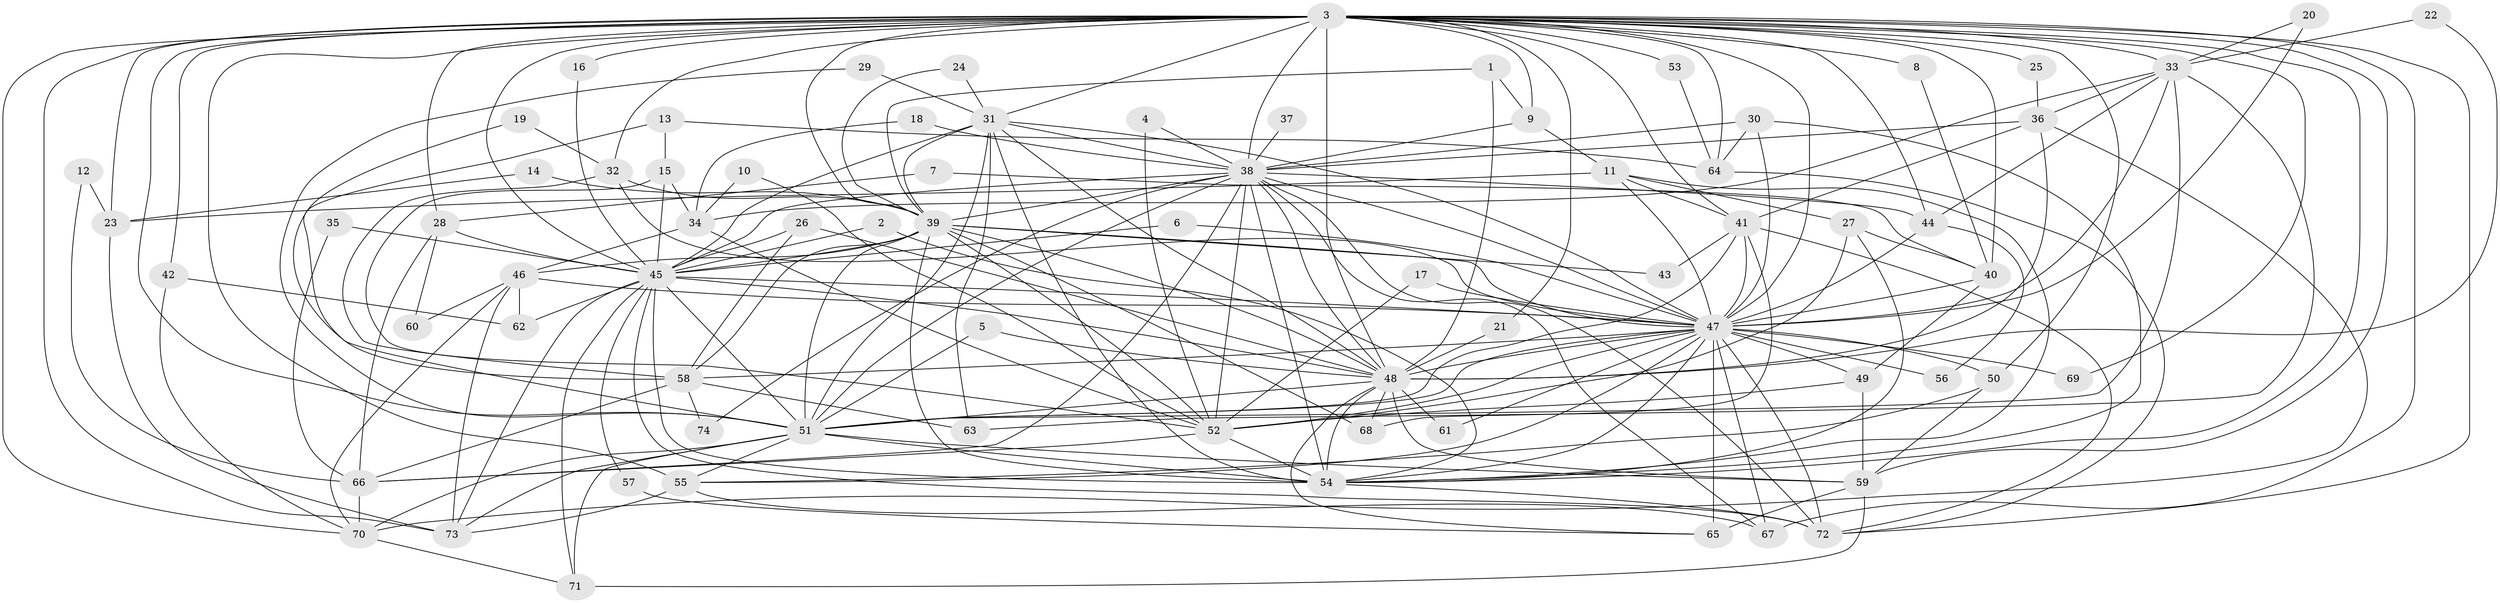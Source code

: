 // original degree distribution, {30: 0.006802721088435374, 21: 0.006802721088435374, 33: 0.006802721088435374, 22: 0.02040816326530612, 19: 0.013605442176870748, 14: 0.006802721088435374, 26: 0.006802721088435374, 5: 0.047619047619047616, 10: 0.013605442176870748, 3: 0.17006802721088435, 2: 0.5578231292517006, 8: 0.02040816326530612, 4: 0.061224489795918366, 6: 0.047619047619047616, 7: 0.013605442176870748}
// Generated by graph-tools (version 1.1) at 2025/25/03/09/25 03:25:42]
// undirected, 74 vertices, 213 edges
graph export_dot {
graph [start="1"]
  node [color=gray90,style=filled];
  1;
  2;
  3;
  4;
  5;
  6;
  7;
  8;
  9;
  10;
  11;
  12;
  13;
  14;
  15;
  16;
  17;
  18;
  19;
  20;
  21;
  22;
  23;
  24;
  25;
  26;
  27;
  28;
  29;
  30;
  31;
  32;
  33;
  34;
  35;
  36;
  37;
  38;
  39;
  40;
  41;
  42;
  43;
  44;
  45;
  46;
  47;
  48;
  49;
  50;
  51;
  52;
  53;
  54;
  55;
  56;
  57;
  58;
  59;
  60;
  61;
  62;
  63;
  64;
  65;
  66;
  67;
  68;
  69;
  70;
  71;
  72;
  73;
  74;
  1 -- 9 [weight=1.0];
  1 -- 39 [weight=1.0];
  1 -- 48 [weight=1.0];
  2 -- 45 [weight=1.0];
  2 -- 54 [weight=1.0];
  3 -- 8 [weight=1.0];
  3 -- 9 [weight=1.0];
  3 -- 16 [weight=1.0];
  3 -- 21 [weight=1.0];
  3 -- 23 [weight=1.0];
  3 -- 25 [weight=1.0];
  3 -- 28 [weight=2.0];
  3 -- 31 [weight=2.0];
  3 -- 32 [weight=1.0];
  3 -- 33 [weight=1.0];
  3 -- 38 [weight=3.0];
  3 -- 39 [weight=2.0];
  3 -- 40 [weight=3.0];
  3 -- 41 [weight=1.0];
  3 -- 42 [weight=1.0];
  3 -- 44 [weight=1.0];
  3 -- 45 [weight=2.0];
  3 -- 47 [weight=2.0];
  3 -- 48 [weight=4.0];
  3 -- 50 [weight=1.0];
  3 -- 51 [weight=2.0];
  3 -- 53 [weight=1.0];
  3 -- 54 [weight=3.0];
  3 -- 55 [weight=1.0];
  3 -- 59 [weight=1.0];
  3 -- 64 [weight=1.0];
  3 -- 67 [weight=2.0];
  3 -- 69 [weight=1.0];
  3 -- 70 [weight=1.0];
  3 -- 72 [weight=1.0];
  3 -- 73 [weight=2.0];
  4 -- 38 [weight=1.0];
  4 -- 52 [weight=1.0];
  5 -- 48 [weight=1.0];
  5 -- 51 [weight=1.0];
  6 -- 45 [weight=1.0];
  6 -- 47 [weight=1.0];
  7 -- 28 [weight=1.0];
  7 -- 40 [weight=1.0];
  8 -- 40 [weight=1.0];
  9 -- 11 [weight=1.0];
  9 -- 38 [weight=1.0];
  10 -- 34 [weight=1.0];
  10 -- 52 [weight=1.0];
  11 -- 23 [weight=1.0];
  11 -- 27 [weight=1.0];
  11 -- 41 [weight=1.0];
  11 -- 47 [weight=1.0];
  11 -- 54 [weight=1.0];
  12 -- 23 [weight=1.0];
  12 -- 66 [weight=1.0];
  13 -- 15 [weight=1.0];
  13 -- 51 [weight=1.0];
  13 -- 64 [weight=1.0];
  14 -- 23 [weight=1.0];
  14 -- 39 [weight=1.0];
  15 -- 34 [weight=1.0];
  15 -- 45 [weight=1.0];
  15 -- 52 [weight=1.0];
  16 -- 45 [weight=1.0];
  17 -- 47 [weight=1.0];
  17 -- 52 [weight=1.0];
  18 -- 34 [weight=1.0];
  18 -- 38 [weight=1.0];
  19 -- 32 [weight=1.0];
  19 -- 58 [weight=1.0];
  20 -- 33 [weight=1.0];
  20 -- 47 [weight=1.0];
  21 -- 48 [weight=1.0];
  22 -- 33 [weight=1.0];
  22 -- 48 [weight=1.0];
  23 -- 73 [weight=1.0];
  24 -- 31 [weight=1.0];
  24 -- 39 [weight=1.0];
  25 -- 36 [weight=1.0];
  26 -- 45 [weight=1.0];
  26 -- 48 [weight=1.0];
  26 -- 58 [weight=1.0];
  27 -- 40 [weight=1.0];
  27 -- 52 [weight=1.0];
  27 -- 54 [weight=1.0];
  28 -- 45 [weight=1.0];
  28 -- 60 [weight=1.0];
  28 -- 66 [weight=1.0];
  29 -- 31 [weight=1.0];
  29 -- 51 [weight=1.0];
  30 -- 38 [weight=1.0];
  30 -- 47 [weight=1.0];
  30 -- 54 [weight=1.0];
  30 -- 64 [weight=1.0];
  31 -- 38 [weight=1.0];
  31 -- 39 [weight=1.0];
  31 -- 45 [weight=2.0];
  31 -- 47 [weight=1.0];
  31 -- 48 [weight=1.0];
  31 -- 51 [weight=2.0];
  31 -- 54 [weight=1.0];
  31 -- 63 [weight=1.0];
  32 -- 39 [weight=1.0];
  32 -- 47 [weight=1.0];
  32 -- 58 [weight=1.0];
  33 -- 34 [weight=1.0];
  33 -- 36 [weight=1.0];
  33 -- 44 [weight=1.0];
  33 -- 47 [weight=2.0];
  33 -- 51 [weight=1.0];
  33 -- 63 [weight=1.0];
  34 -- 46 [weight=1.0];
  34 -- 52 [weight=1.0];
  35 -- 45 [weight=1.0];
  35 -- 66 [weight=1.0];
  36 -- 38 [weight=1.0];
  36 -- 41 [weight=1.0];
  36 -- 48 [weight=1.0];
  36 -- 70 [weight=1.0];
  37 -- 38 [weight=1.0];
  38 -- 39 [weight=2.0];
  38 -- 44 [weight=1.0];
  38 -- 45 [weight=1.0];
  38 -- 47 [weight=1.0];
  38 -- 48 [weight=1.0];
  38 -- 51 [weight=1.0];
  38 -- 52 [weight=1.0];
  38 -- 54 [weight=2.0];
  38 -- 66 [weight=1.0];
  38 -- 67 [weight=1.0];
  38 -- 72 [weight=1.0];
  38 -- 74 [weight=1.0];
  39 -- 43 [weight=1.0];
  39 -- 45 [weight=1.0];
  39 -- 46 [weight=1.0];
  39 -- 47 [weight=1.0];
  39 -- 48 [weight=1.0];
  39 -- 51 [weight=2.0];
  39 -- 52 [weight=1.0];
  39 -- 54 [weight=2.0];
  39 -- 58 [weight=1.0];
  39 -- 68 [weight=1.0];
  40 -- 47 [weight=1.0];
  40 -- 49 [weight=1.0];
  41 -- 43 [weight=1.0];
  41 -- 47 [weight=1.0];
  41 -- 51 [weight=1.0];
  41 -- 68 [weight=1.0];
  41 -- 72 [weight=1.0];
  42 -- 62 [weight=1.0];
  42 -- 70 [weight=1.0];
  44 -- 47 [weight=1.0];
  44 -- 56 [weight=1.0];
  45 -- 47 [weight=1.0];
  45 -- 48 [weight=2.0];
  45 -- 51 [weight=1.0];
  45 -- 54 [weight=1.0];
  45 -- 57 [weight=1.0];
  45 -- 62 [weight=1.0];
  45 -- 71 [weight=1.0];
  45 -- 72 [weight=1.0];
  45 -- 73 [weight=1.0];
  46 -- 47 [weight=1.0];
  46 -- 60 [weight=1.0];
  46 -- 62 [weight=1.0];
  46 -- 70 [weight=1.0];
  46 -- 73 [weight=1.0];
  47 -- 48 [weight=2.0];
  47 -- 49 [weight=1.0];
  47 -- 50 [weight=1.0];
  47 -- 51 [weight=1.0];
  47 -- 52 [weight=1.0];
  47 -- 54 [weight=1.0];
  47 -- 55 [weight=1.0];
  47 -- 56 [weight=1.0];
  47 -- 58 [weight=1.0];
  47 -- 61 [weight=1.0];
  47 -- 65 [weight=1.0];
  47 -- 67 [weight=1.0];
  47 -- 69 [weight=1.0];
  47 -- 72 [weight=1.0];
  48 -- 51 [weight=1.0];
  48 -- 54 [weight=1.0];
  48 -- 59 [weight=1.0];
  48 -- 61 [weight=1.0];
  48 -- 65 [weight=1.0];
  48 -- 68 [weight=1.0];
  49 -- 52 [weight=1.0];
  49 -- 59 [weight=1.0];
  50 -- 55 [weight=1.0];
  50 -- 59 [weight=1.0];
  51 -- 54 [weight=1.0];
  51 -- 55 [weight=1.0];
  51 -- 59 [weight=1.0];
  51 -- 70 [weight=1.0];
  51 -- 71 [weight=1.0];
  51 -- 73 [weight=1.0];
  52 -- 54 [weight=2.0];
  52 -- 66 [weight=1.0];
  53 -- 64 [weight=1.0];
  54 -- 72 [weight=1.0];
  55 -- 67 [weight=1.0];
  55 -- 73 [weight=1.0];
  57 -- 65 [weight=1.0];
  58 -- 63 [weight=1.0];
  58 -- 66 [weight=1.0];
  58 -- 74 [weight=1.0];
  59 -- 65 [weight=2.0];
  59 -- 71 [weight=1.0];
  64 -- 72 [weight=1.0];
  66 -- 70 [weight=1.0];
  70 -- 71 [weight=1.0];
}
